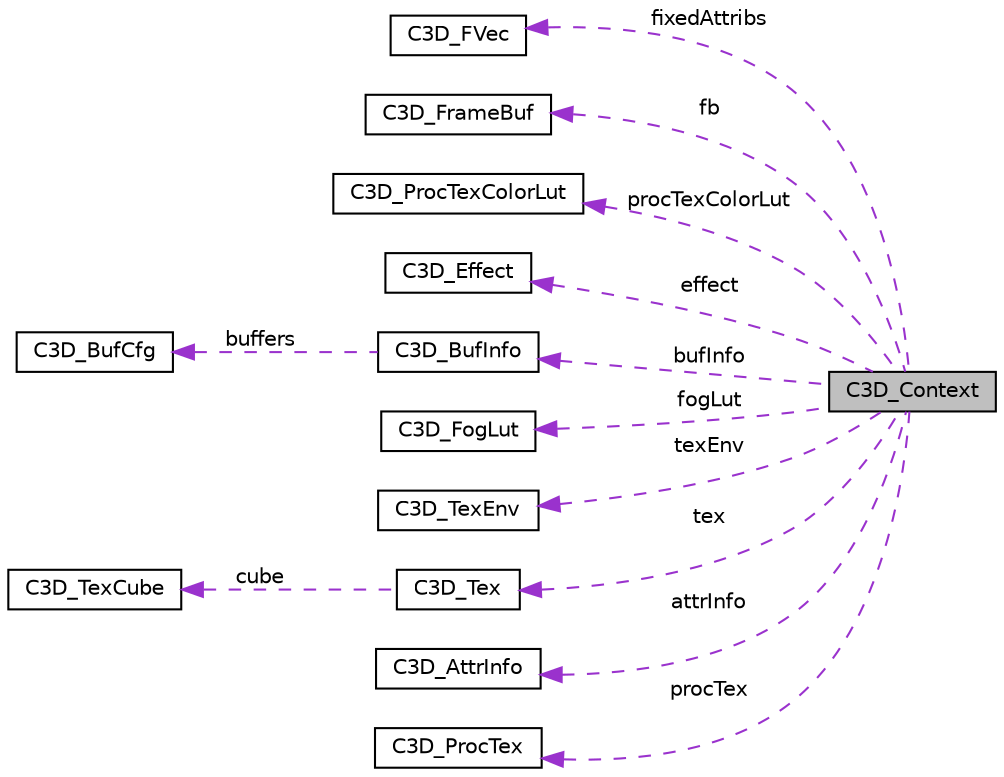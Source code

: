 digraph "C3D_Context"
{
  edge [fontname="Helvetica",fontsize="10",labelfontname="Helvetica",labelfontsize="10"];
  node [fontname="Helvetica",fontsize="10",shape=record];
  rankdir="LR";
  Node1 [label="C3D_Context",height=0.2,width=0.4,color="black", fillcolor="grey75", style="filled", fontcolor="black"];
  Node2 -> Node1 [dir="back",color="darkorchid3",fontsize="10",style="dashed",label=" fixedAttribs" ,fontname="Helvetica"];
  Node2 [label="C3D_FVec",height=0.2,width=0.4,color="black", fillcolor="white", style="filled",URL="$unionC3D__FVec.html",tooltip="Float vector. "];
  Node3 -> Node1 [dir="back",color="darkorchid3",fontsize="10",style="dashed",label=" fb" ,fontname="Helvetica"];
  Node3 [label="C3D_FrameBuf",height=0.2,width=0.4,color="black", fillcolor="white", style="filled",URL="$structC3D__FrameBuf.html"];
  Node4 -> Node1 [dir="back",color="darkorchid3",fontsize="10",style="dashed",label=" procTexColorLut" ,fontname="Helvetica"];
  Node4 [label="C3D_ProcTexColorLut",height=0.2,width=0.4,color="black", fillcolor="white", style="filled",URL="$structC3D__ProcTexColorLut.html"];
  Node5 -> Node1 [dir="back",color="darkorchid3",fontsize="10",style="dashed",label=" effect" ,fontname="Helvetica"];
  Node5 [label="C3D_Effect",height=0.2,width=0.4,color="black", fillcolor="white", style="filled",URL="$structC3D__Effect.html"];
  Node6 -> Node1 [dir="back",color="darkorchid3",fontsize="10",style="dashed",label=" bufInfo" ,fontname="Helvetica"];
  Node6 [label="C3D_BufInfo",height=0.2,width=0.4,color="black", fillcolor="white", style="filled",URL="$structC3D__BufInfo.html"];
  Node7 -> Node6 [dir="back",color="darkorchid3",fontsize="10",style="dashed",label=" buffers" ,fontname="Helvetica"];
  Node7 [label="C3D_BufCfg",height=0.2,width=0.4,color="black", fillcolor="white", style="filled",URL="$structC3D__BufCfg.html"];
  Node8 -> Node1 [dir="back",color="darkorchid3",fontsize="10",style="dashed",label=" fogLut" ,fontname="Helvetica"];
  Node8 [label="C3D_FogLut",height=0.2,width=0.4,color="black", fillcolor="white", style="filled",URL="$structC3D__FogLut.html"];
  Node9 -> Node1 [dir="back",color="darkorchid3",fontsize="10",style="dashed",label=" texEnv" ,fontname="Helvetica"];
  Node9 [label="C3D_TexEnv",height=0.2,width=0.4,color="black", fillcolor="white", style="filled",URL="$structC3D__TexEnv.html"];
  Node10 -> Node1 [dir="back",color="darkorchid3",fontsize="10",style="dashed",label=" tex" ,fontname="Helvetica"];
  Node10 [label="C3D_Tex",height=0.2,width=0.4,color="black", fillcolor="white", style="filled",URL="$structC3D__Tex.html"];
  Node11 -> Node10 [dir="back",color="darkorchid3",fontsize="10",style="dashed",label=" cube" ,fontname="Helvetica"];
  Node11 [label="C3D_TexCube",height=0.2,width=0.4,color="black", fillcolor="white", style="filled",URL="$structC3D__TexCube.html"];
  Node12 -> Node1 [dir="back",color="darkorchid3",fontsize="10",style="dashed",label=" attrInfo" ,fontname="Helvetica"];
  Node12 [label="C3D_AttrInfo",height=0.2,width=0.4,color="black", fillcolor="white", style="filled",URL="$structC3D__AttrInfo.html"];
  Node13 -> Node1 [dir="back",color="darkorchid3",fontsize="10",style="dashed",label=" procTex" ,fontname="Helvetica"];
  Node13 [label="C3D_ProcTex",height=0.2,width=0.4,color="black", fillcolor="white", style="filled",URL="$structC3D__ProcTex.html"];
}
